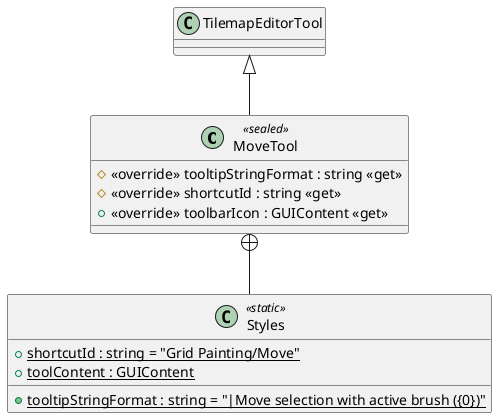 @startuml
class MoveTool <<sealed>> {
    # <<override>> tooltipStringFormat : string <<get>>
    # <<override>> shortcutId : string <<get>>
    + <<override>> toolbarIcon : GUIContent <<get>>
}
class Styles <<static>> {
    + {static} tooltipStringFormat : string = "|Move selection with active brush ({0&#125;)"
    + {static} shortcutId : string = "Grid Painting/Move"
    + {static} toolContent : GUIContent
}
TilemapEditorTool <|-- MoveTool
MoveTool +-- Styles
@enduml
